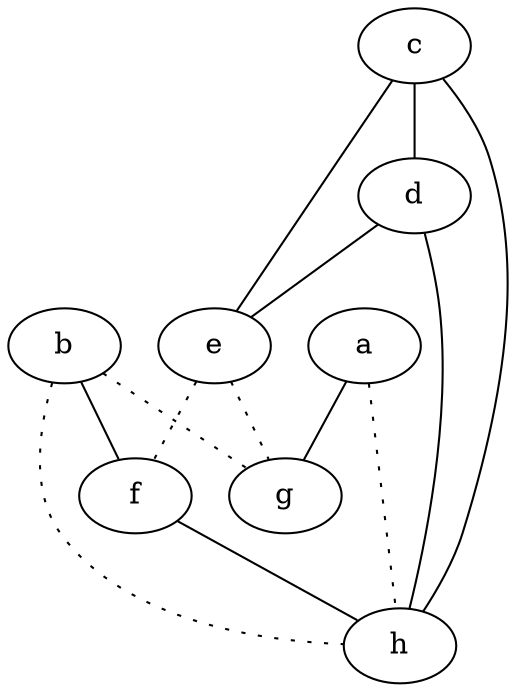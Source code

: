 graph {
a -- g;
a -- h [style=dotted];
b -- f;
b -- g [style=dotted];
b -- h [style=dotted];
c -- d;
c -- e;
c -- h;
d -- e;
d -- h;
e -- f [style=dotted];
e -- g [style=dotted];
f -- h;
}

